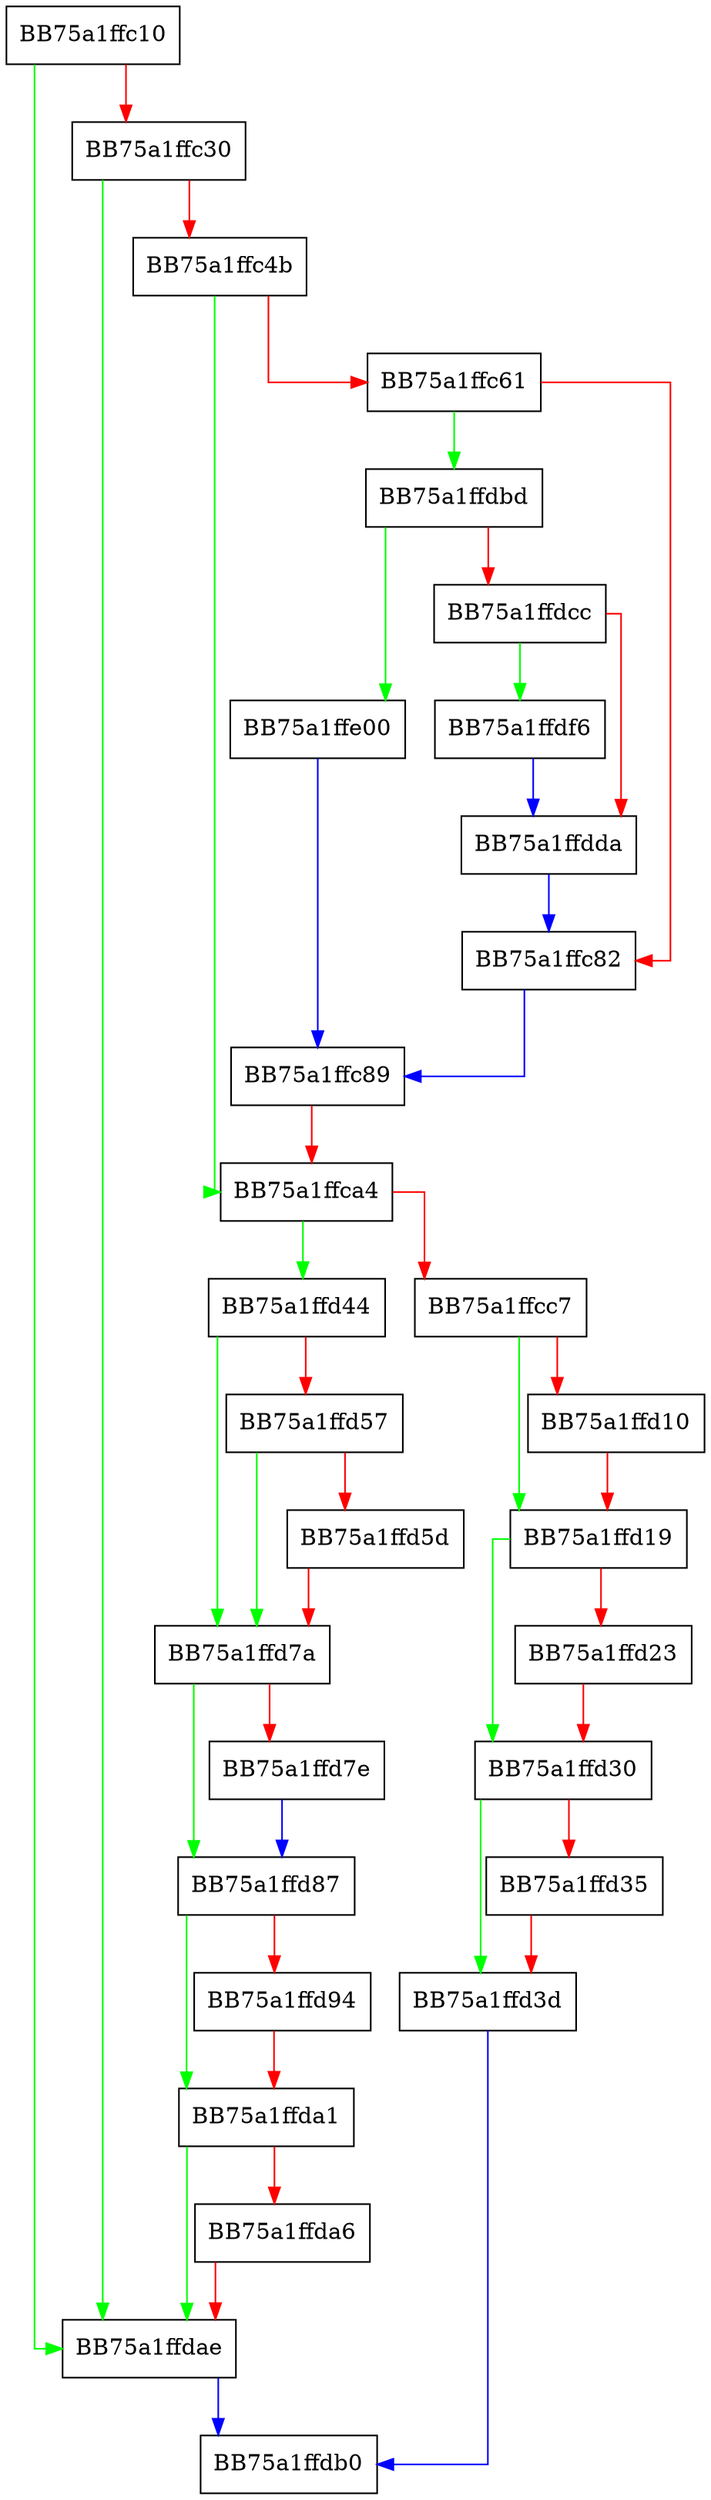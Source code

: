 digraph GetRegValueAsString {
  node [shape="box"];
  graph [splines=ortho];
  BB75a1ffc10 -> BB75a1ffdae [color="green"];
  BB75a1ffc10 -> BB75a1ffc30 [color="red"];
  BB75a1ffc30 -> BB75a1ffdae [color="green"];
  BB75a1ffc30 -> BB75a1ffc4b [color="red"];
  BB75a1ffc4b -> BB75a1ffca4 [color="green"];
  BB75a1ffc4b -> BB75a1ffc61 [color="red"];
  BB75a1ffc61 -> BB75a1ffdbd [color="green"];
  BB75a1ffc61 -> BB75a1ffc82 [color="red"];
  BB75a1ffc82 -> BB75a1ffc89 [color="blue"];
  BB75a1ffc89 -> BB75a1ffca4 [color="red"];
  BB75a1ffca4 -> BB75a1ffd44 [color="green"];
  BB75a1ffca4 -> BB75a1ffcc7 [color="red"];
  BB75a1ffcc7 -> BB75a1ffd19 [color="green"];
  BB75a1ffcc7 -> BB75a1ffd10 [color="red"];
  BB75a1ffd10 -> BB75a1ffd19 [color="red"];
  BB75a1ffd19 -> BB75a1ffd30 [color="green"];
  BB75a1ffd19 -> BB75a1ffd23 [color="red"];
  BB75a1ffd23 -> BB75a1ffd30 [color="red"];
  BB75a1ffd30 -> BB75a1ffd3d [color="green"];
  BB75a1ffd30 -> BB75a1ffd35 [color="red"];
  BB75a1ffd35 -> BB75a1ffd3d [color="red"];
  BB75a1ffd3d -> BB75a1ffdb0 [color="blue"];
  BB75a1ffd44 -> BB75a1ffd7a [color="green"];
  BB75a1ffd44 -> BB75a1ffd57 [color="red"];
  BB75a1ffd57 -> BB75a1ffd7a [color="green"];
  BB75a1ffd57 -> BB75a1ffd5d [color="red"];
  BB75a1ffd5d -> BB75a1ffd7a [color="red"];
  BB75a1ffd7a -> BB75a1ffd87 [color="green"];
  BB75a1ffd7a -> BB75a1ffd7e [color="red"];
  BB75a1ffd7e -> BB75a1ffd87 [color="blue"];
  BB75a1ffd87 -> BB75a1ffda1 [color="green"];
  BB75a1ffd87 -> BB75a1ffd94 [color="red"];
  BB75a1ffd94 -> BB75a1ffda1 [color="red"];
  BB75a1ffda1 -> BB75a1ffdae [color="green"];
  BB75a1ffda1 -> BB75a1ffda6 [color="red"];
  BB75a1ffda6 -> BB75a1ffdae [color="red"];
  BB75a1ffdae -> BB75a1ffdb0 [color="blue"];
  BB75a1ffdbd -> BB75a1ffe00 [color="green"];
  BB75a1ffdbd -> BB75a1ffdcc [color="red"];
  BB75a1ffdcc -> BB75a1ffdf6 [color="green"];
  BB75a1ffdcc -> BB75a1ffdda [color="red"];
  BB75a1ffdda -> BB75a1ffc82 [color="blue"];
  BB75a1ffdf6 -> BB75a1ffdda [color="blue"];
  BB75a1ffe00 -> BB75a1ffc89 [color="blue"];
}
